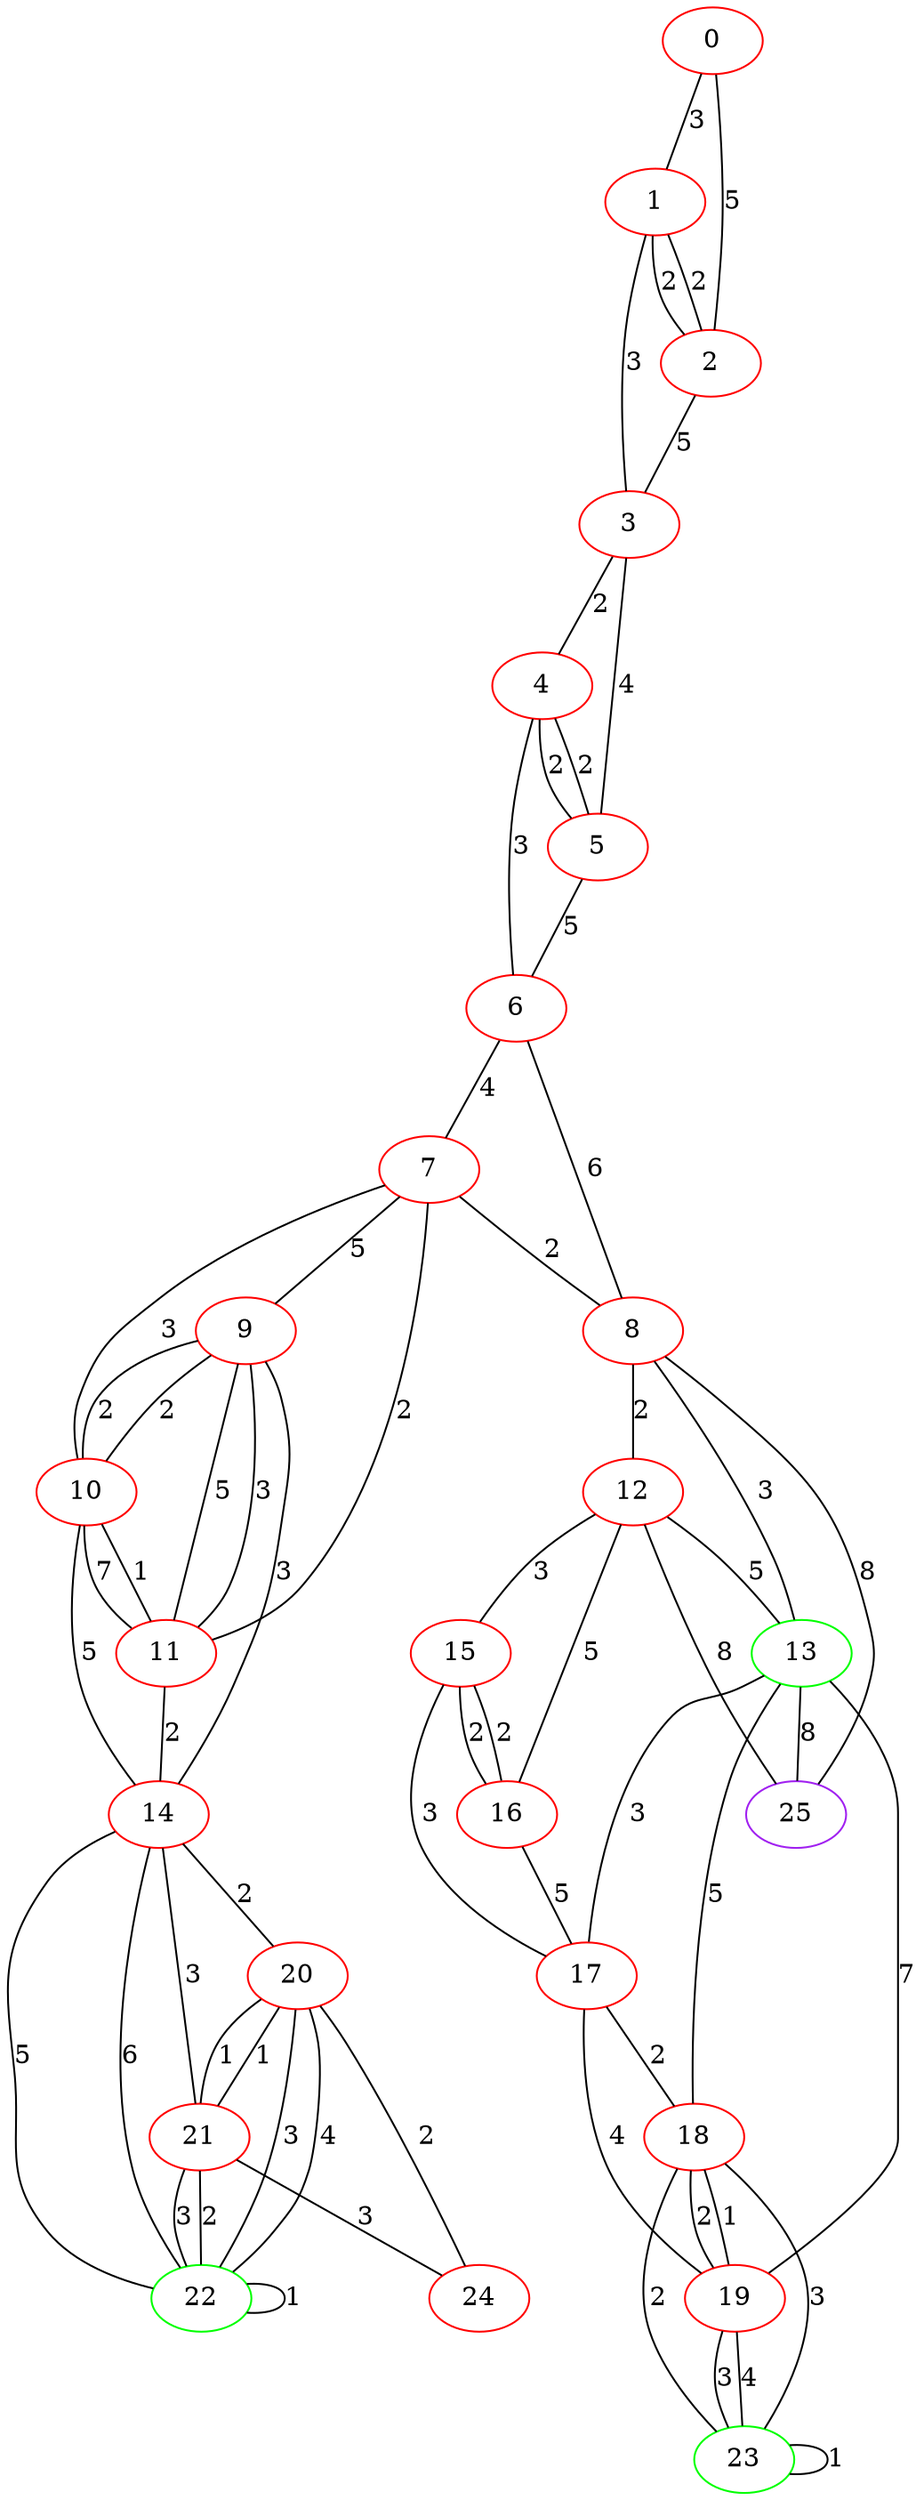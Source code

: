 graph "" {
0 [color=red, weight=1];
1 [color=red, weight=1];
2 [color=red, weight=1];
3 [color=red, weight=1];
4 [color=red, weight=1];
5 [color=red, weight=1];
6 [color=red, weight=1];
7 [color=red, weight=1];
8 [color=red, weight=1];
9 [color=red, weight=1];
10 [color=red, weight=1];
11 [color=red, weight=1];
12 [color=red, weight=1];
13 [color=green, weight=2];
14 [color=red, weight=1];
15 [color=red, weight=1];
16 [color=red, weight=1];
17 [color=red, weight=1];
18 [color=red, weight=1];
19 [color=red, weight=1];
20 [color=red, weight=1];
21 [color=red, weight=1];
22 [color=green, weight=2];
23 [color=green, weight=2];
24 [color=red, weight=1];
25 [color=purple, weight=4];
0 -- 1  [key=0, label=3];
0 -- 2  [key=0, label=5];
1 -- 2  [key=0, label=2];
1 -- 2  [key=1, label=2];
1 -- 3  [key=0, label=3];
2 -- 3  [key=0, label=5];
3 -- 4  [key=0, label=2];
3 -- 5  [key=0, label=4];
4 -- 5  [key=0, label=2];
4 -- 5  [key=1, label=2];
4 -- 6  [key=0, label=3];
5 -- 6  [key=0, label=5];
6 -- 8  [key=0, label=6];
6 -- 7  [key=0, label=4];
7 -- 8  [key=0, label=2];
7 -- 9  [key=0, label=5];
7 -- 10  [key=0, label=3];
7 -- 11  [key=0, label=2];
8 -- 25  [key=0, label=8];
8 -- 12  [key=0, label=2];
8 -- 13  [key=0, label=3];
9 -- 10  [key=0, label=2];
9 -- 10  [key=1, label=2];
9 -- 11  [key=0, label=3];
9 -- 11  [key=1, label=5];
9 -- 14  [key=0, label=3];
10 -- 11  [key=0, label=1];
10 -- 11  [key=1, label=7];
10 -- 14  [key=0, label=5];
11 -- 14  [key=0, label=2];
12 -- 16  [key=0, label=5];
12 -- 25  [key=0, label=8];
12 -- 13  [key=0, label=5];
12 -- 15  [key=0, label=3];
13 -- 17  [key=0, label=3];
13 -- 18  [key=0, label=5];
13 -- 19  [key=0, label=7];
13 -- 25  [key=0, label=8];
14 -- 20  [key=0, label=2];
14 -- 21  [key=0, label=3];
14 -- 22  [key=0, label=5];
14 -- 22  [key=1, label=6];
15 -- 16  [key=0, label=2];
15 -- 16  [key=1, label=2];
15 -- 17  [key=0, label=3];
16 -- 17  [key=0, label=5];
17 -- 18  [key=0, label=2];
17 -- 19  [key=0, label=4];
18 -- 19  [key=0, label=2];
18 -- 19  [key=1, label=1];
18 -- 23  [key=0, label=2];
18 -- 23  [key=1, label=3];
19 -- 23  [key=0, label=3];
19 -- 23  [key=1, label=4];
20 -- 24  [key=0, label=2];
20 -- 22  [key=0, label=3];
20 -- 22  [key=1, label=4];
20 -- 21  [key=0, label=1];
20 -- 21  [key=1, label=1];
21 -- 24  [key=0, label=3];
21 -- 22  [key=0, label=2];
21 -- 22  [key=1, label=3];
22 -- 22  [key=0, label=1];
23 -- 23  [key=0, label=1];
}
